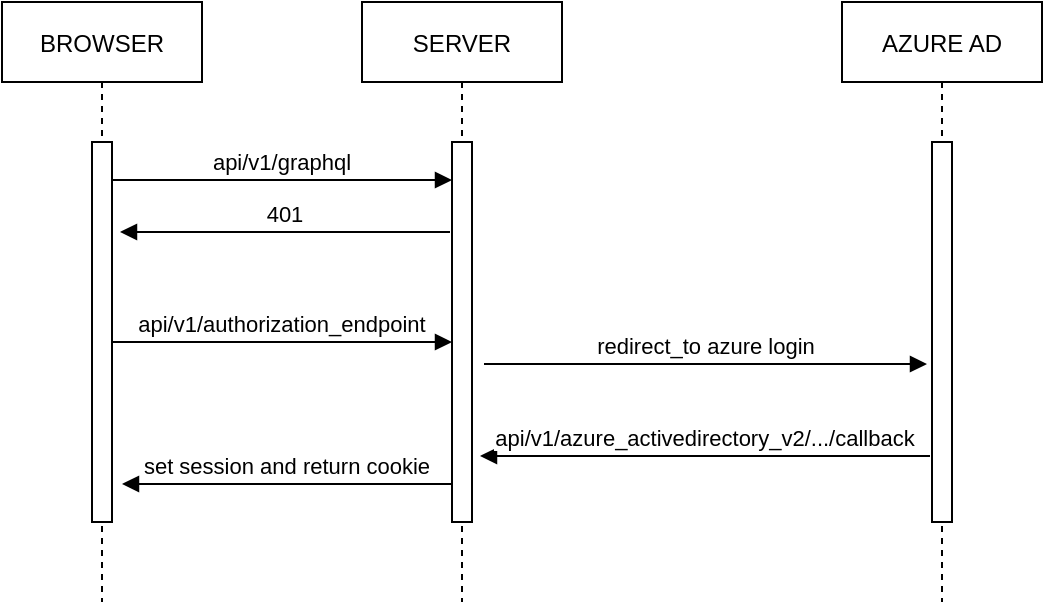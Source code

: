 <mxfile version="14.6.9" type="device"><diagram id="kgpKYQtTHZ0yAKxKKP6v" name="Page-1"><mxGraphModel dx="946" dy="650" grid="1" gridSize="10" guides="1" tooltips="1" connect="1" arrows="1" fold="1" page="1" pageScale="1" pageWidth="850" pageHeight="1100" math="0" shadow="0"><root><mxCell id="0"/><mxCell id="1" parent="0"/><mxCell id="3nuBFxr9cyL0pnOWT2aG-1" value="BROWSER" style="shape=umlLifeline;perimeter=lifelinePerimeter;container=1;collapsible=0;recursiveResize=0;rounded=0;shadow=0;strokeWidth=1;" parent="1" vertex="1"><mxGeometry x="120" y="80" width="100" height="300" as="geometry"/></mxCell><mxCell id="3nuBFxr9cyL0pnOWT2aG-2" value="" style="points=[];perimeter=orthogonalPerimeter;rounded=0;shadow=0;strokeWidth=1;" parent="3nuBFxr9cyL0pnOWT2aG-1" vertex="1"><mxGeometry x="45" y="70" width="10" height="190" as="geometry"/></mxCell><mxCell id="3nuBFxr9cyL0pnOWT2aG-5" value="SERVER" style="shape=umlLifeline;perimeter=lifelinePerimeter;container=1;collapsible=0;recursiveResize=0;rounded=0;shadow=0;strokeWidth=1;" parent="1" vertex="1"><mxGeometry x="300" y="80" width="100" height="300" as="geometry"/></mxCell><mxCell id="3nuBFxr9cyL0pnOWT2aG-6" value="" style="points=[];perimeter=orthogonalPerimeter;rounded=0;shadow=0;strokeWidth=1;" parent="3nuBFxr9cyL0pnOWT2aG-5" vertex="1"><mxGeometry x="45" y="70" width="10" height="190" as="geometry"/></mxCell><mxCell id="3nuBFxr9cyL0pnOWT2aG-8" value="api/v1/graphql" style="verticalAlign=bottom;endArrow=block;entryX=0;entryY=0;shadow=0;strokeWidth=1;" parent="1" edge="1"><mxGeometry relative="1" as="geometry"><mxPoint x="175" y="169.0" as="sourcePoint"/><mxPoint x="345" y="169.0" as="targetPoint"/></mxGeometry></mxCell><mxCell id="3nuBFxr9cyL0pnOWT2aG-9" value="401" style="verticalAlign=bottom;endArrow=block;entryX=1;entryY=0;shadow=0;strokeWidth=1;" parent="1" edge="1"><mxGeometry relative="1" as="geometry"><mxPoint x="344" y="195" as="sourcePoint"/><mxPoint x="179" y="195" as="targetPoint"/></mxGeometry></mxCell><mxCell id="RhTpPL92e8h_uQzi7deN-1" value="AZURE AD" style="shape=umlLifeline;perimeter=lifelinePerimeter;container=1;collapsible=0;recursiveResize=0;rounded=0;shadow=0;strokeWidth=1;" vertex="1" parent="1"><mxGeometry x="540" y="80" width="100" height="300" as="geometry"/></mxCell><mxCell id="RhTpPL92e8h_uQzi7deN-2" value="" style="points=[];perimeter=orthogonalPerimeter;rounded=0;shadow=0;strokeWidth=1;" vertex="1" parent="RhTpPL92e8h_uQzi7deN-1"><mxGeometry x="45" y="70" width="10" height="190" as="geometry"/></mxCell><mxCell id="RhTpPL92e8h_uQzi7deN-4" value="api/v1/authorization_endpoint" style="verticalAlign=bottom;endArrow=block;entryX=0;entryY=0;shadow=0;strokeWidth=1;" edge="1" parent="1"><mxGeometry relative="1" as="geometry"><mxPoint x="175" y="250.0" as="sourcePoint"/><mxPoint x="345" y="250.0" as="targetPoint"/></mxGeometry></mxCell><mxCell id="RhTpPL92e8h_uQzi7deN-5" value="redirect_to azure login" style="verticalAlign=bottom;endArrow=block;shadow=0;strokeWidth=1;" edge="1" parent="1"><mxGeometry relative="1" as="geometry"><mxPoint x="361" y="261.0" as="sourcePoint"/><mxPoint x="582.5" y="261.0" as="targetPoint"/></mxGeometry></mxCell><mxCell id="RhTpPL92e8h_uQzi7deN-6" value="api/v1/azure_activedirectory_v2/.../callback" style="verticalAlign=bottom;endArrow=block;shadow=0;strokeWidth=1;" edge="1" parent="1"><mxGeometry relative="1" as="geometry"><mxPoint x="584" y="307" as="sourcePoint"/><mxPoint x="359" y="307" as="targetPoint"/></mxGeometry></mxCell><mxCell id="RhTpPL92e8h_uQzi7deN-7" value="set session and return cookie" style="verticalAlign=bottom;endArrow=block;entryX=1;entryY=0;shadow=0;strokeWidth=1;" edge="1" parent="1"><mxGeometry relative="1" as="geometry"><mxPoint x="345" y="321" as="sourcePoint"/><mxPoint x="180" y="321" as="targetPoint"/></mxGeometry></mxCell></root></mxGraphModel></diagram></mxfile>